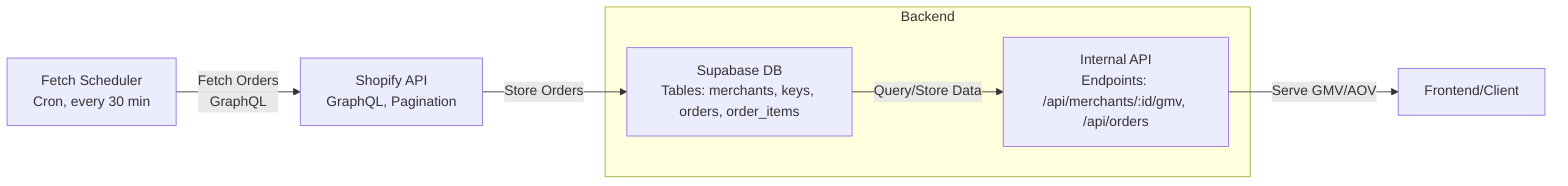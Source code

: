 graph LR
    A[Fetch Scheduler<br>Cron, every 30 min] -->|Fetch Orders<br>GraphQL| B[Shopify API<br>GraphQL, Pagination]
    B -->|Store Orders| C[Supabase DB<br>PostgreSQL]
    C -->|Query/Store Data| D[Internal API<br>Express, REST]
    D -->|Serve GMV/AOV| E[Frontend/Client]
    subgraph Backend
        C[Supabase DB<br>Tables: merchants, keys, orders, order_items]
        D[Internal API<br>Endpoints: /api/merchants/:id/gmv, /api/orders]
    end